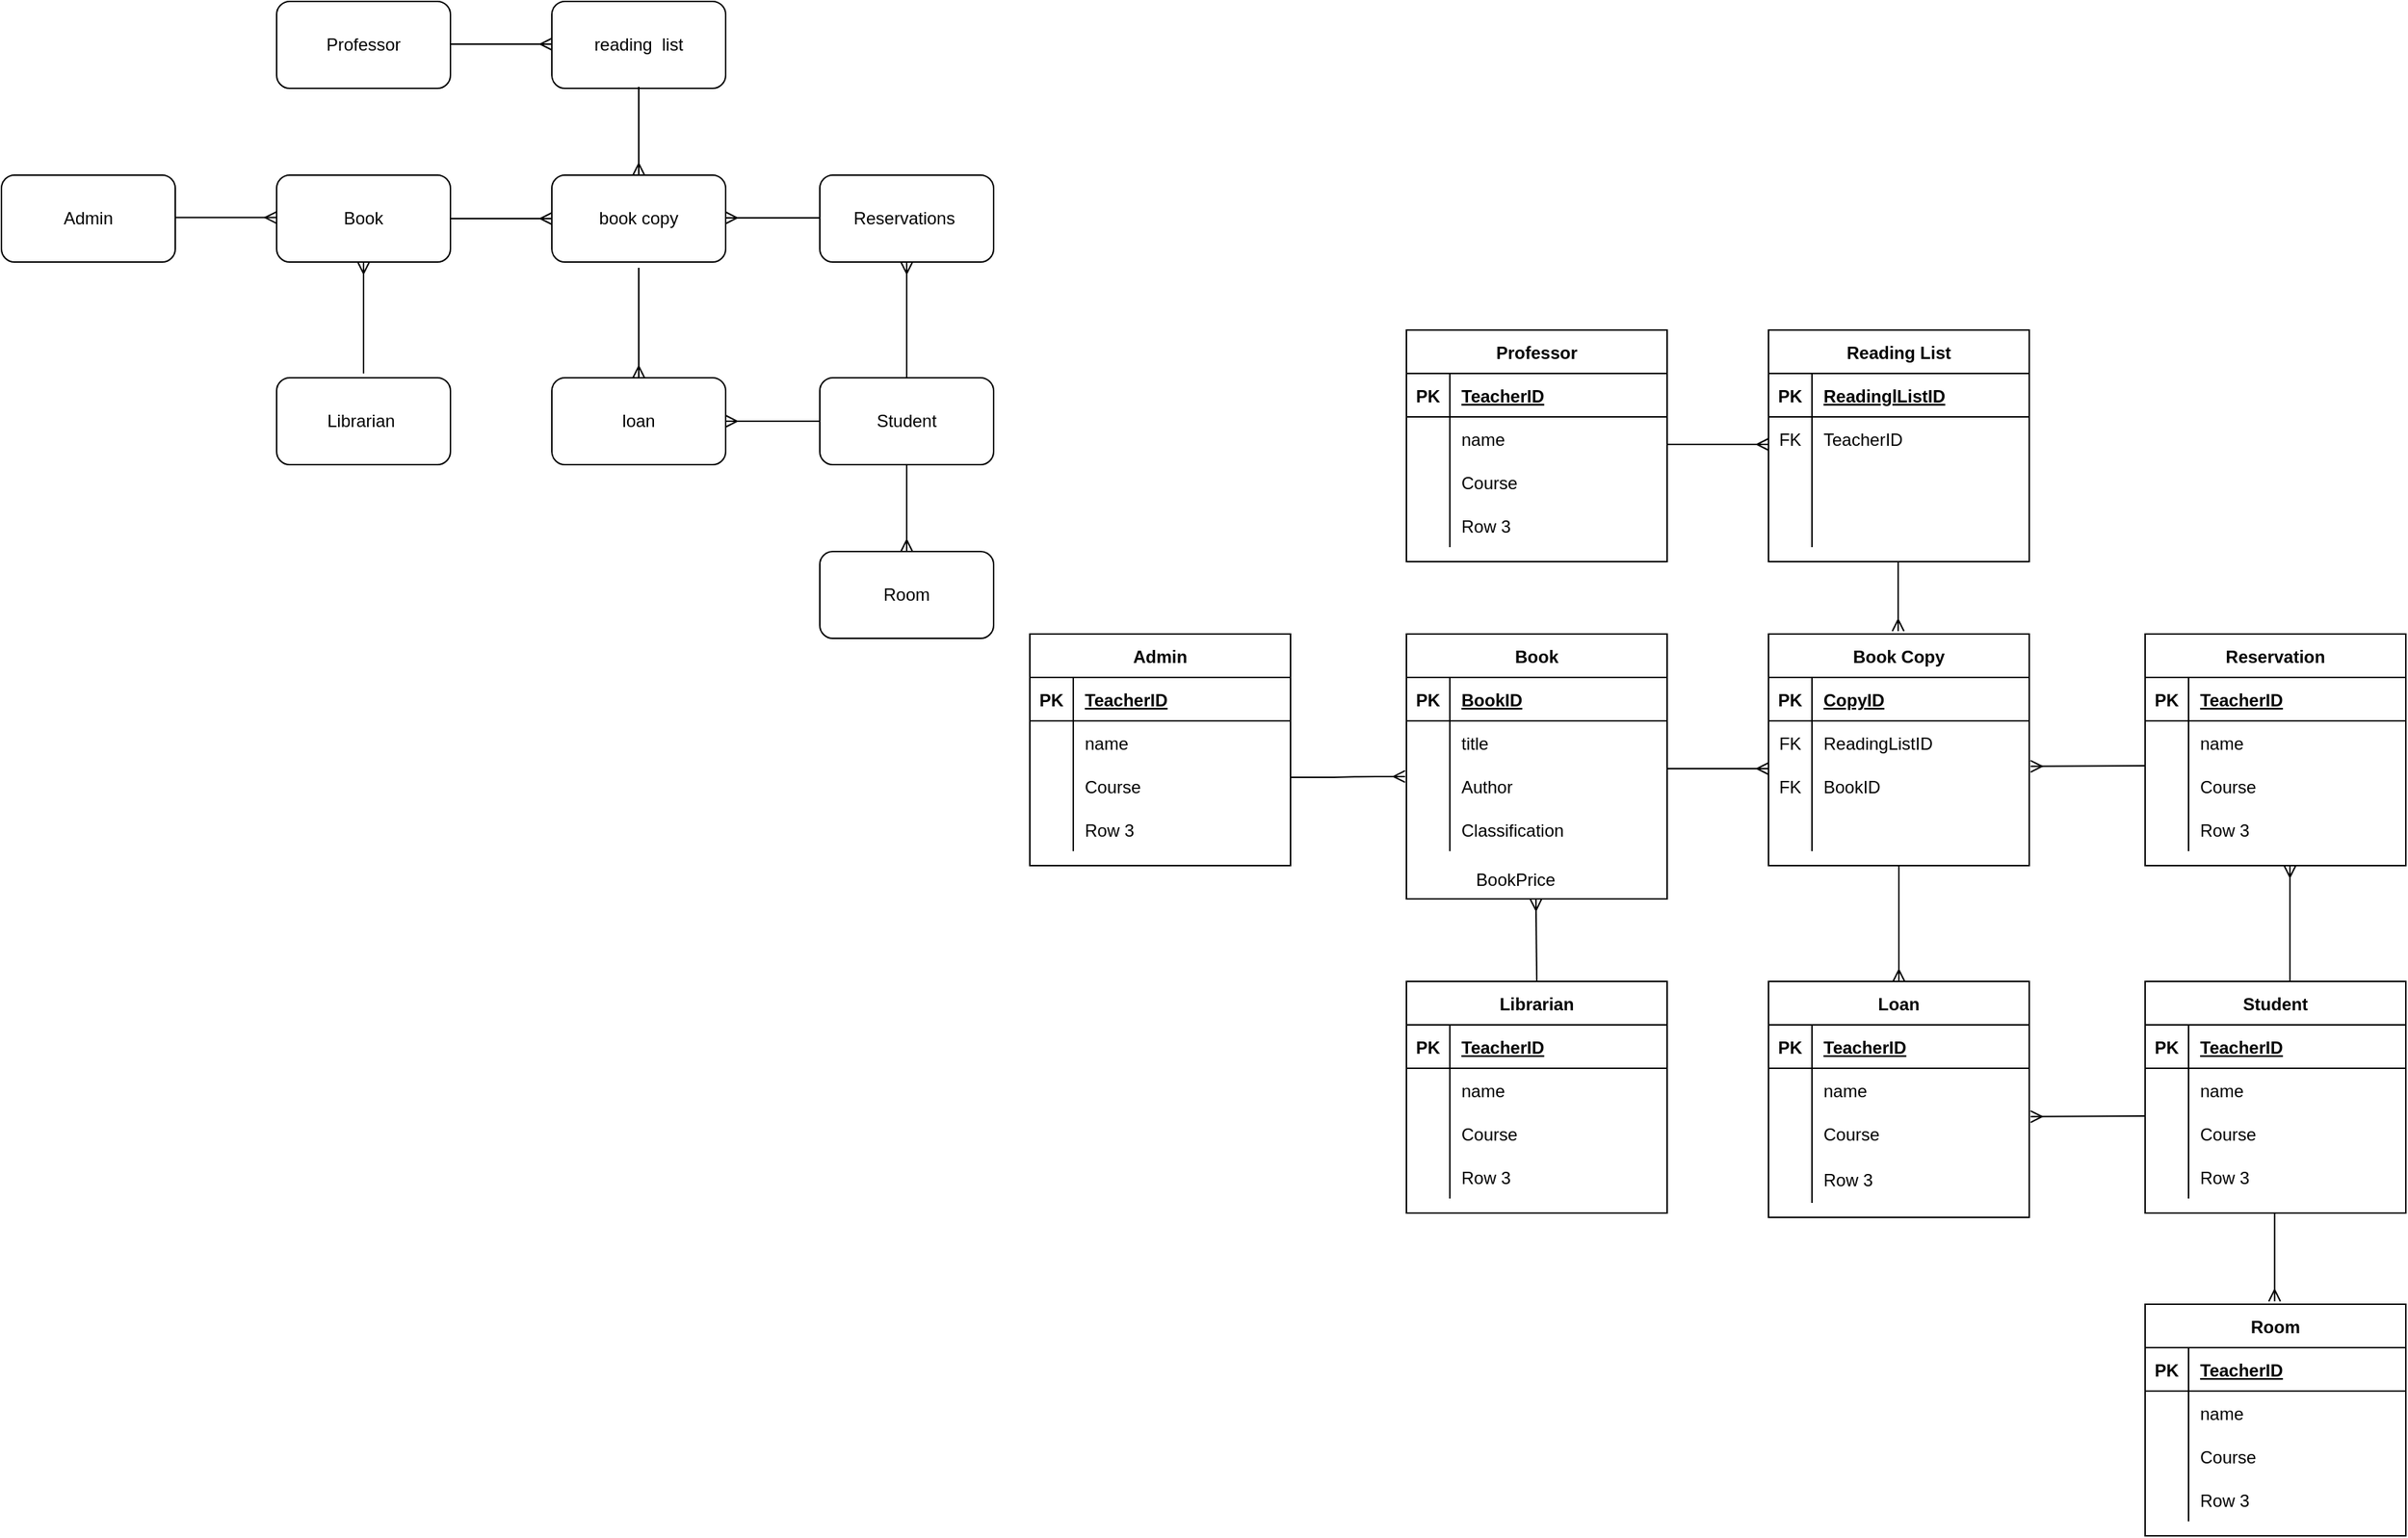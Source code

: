 <mxfile version="14.4.9" type="github">
  <diagram id="R2lEEEUBdFMjLlhIrx00" name="Page-1">
    <mxGraphModel dx="2878" dy="1051" grid="1" gridSize="10" guides="1" tooltips="1" connect="1" arrows="1" fold="1" page="1" pageScale="1" pageWidth="850" pageHeight="1100" math="0" shadow="0" extFonts="Permanent Marker^https://fonts.googleapis.com/css?family=Permanent+Marker">
      <root>
        <mxCell id="0" />
        <mxCell id="1" parent="0" />
        <mxCell id="xFcL8hNEeigxIOY4OhWo-2" value="Book" style="rounded=1;whiteSpace=wrap;html=1;" parent="1" vertex="1">
          <mxGeometry x="-930" y="210" width="120" height="60" as="geometry" />
        </mxCell>
        <mxCell id="xFcL8hNEeigxIOY4OhWo-3" value="book copy" style="rounded=1;whiteSpace=wrap;html=1;" parent="1" vertex="1">
          <mxGeometry x="-740" y="210" width="120" height="60" as="geometry" />
        </mxCell>
        <mxCell id="xFcL8hNEeigxIOY4OhWo-4" value="loan" style="rounded=1;whiteSpace=wrap;html=1;" parent="1" vertex="1">
          <mxGeometry x="-740" y="350" width="120" height="60" as="geometry" />
        </mxCell>
        <mxCell id="xFcL8hNEeigxIOY4OhWo-5" value="" style="edgeStyle=entityRelationEdgeStyle;fontSize=12;html=1;endArrow=ERmany;exitX=1;exitY=0.5;exitDx=0;exitDy=0;" parent="1" source="xFcL8hNEeigxIOY4OhWo-2" edge="1">
          <mxGeometry width="100" height="100" relative="1" as="geometry">
            <mxPoint x="-840" y="340" as="sourcePoint" />
            <mxPoint x="-740" y="240" as="targetPoint" />
          </mxGeometry>
        </mxCell>
        <mxCell id="xFcL8hNEeigxIOY4OhWo-7" value="" style="fontSize=12;html=1;endArrow=ERmany;" parent="1" edge="1">
          <mxGeometry width="100" height="100" relative="1" as="geometry">
            <mxPoint x="-680" y="274" as="sourcePoint" />
            <mxPoint x="-680" y="350" as="targetPoint" />
          </mxGeometry>
        </mxCell>
        <mxCell id="xFcL8hNEeigxIOY4OhWo-9" value="Student" style="rounded=1;whiteSpace=wrap;html=1;" parent="1" vertex="1">
          <mxGeometry x="-555" y="350" width="120" height="60" as="geometry" />
        </mxCell>
        <mxCell id="xFcL8hNEeigxIOY4OhWo-10" value="" style="fontSize=12;html=1;endArrow=ERmany;entryX=1;entryY=0.5;entryDx=0;entryDy=0;exitX=0;exitY=0.5;exitDx=0;exitDy=0;" parent="1" source="xFcL8hNEeigxIOY4OhWo-9" target="xFcL8hNEeigxIOY4OhWo-4" edge="1">
          <mxGeometry width="100" height="100" relative="1" as="geometry">
            <mxPoint x="-560" y="480" as="sourcePoint" />
            <mxPoint x="-560" y="380" as="targetPoint" />
            <Array as="points" />
          </mxGeometry>
        </mxCell>
        <mxCell id="xFcL8hNEeigxIOY4OhWo-12" value="Reservations&amp;nbsp;" style="rounded=1;whiteSpace=wrap;html=1;" parent="1" vertex="1">
          <mxGeometry x="-555" y="210" width="120" height="60" as="geometry" />
        </mxCell>
        <mxCell id="xFcL8hNEeigxIOY4OhWo-13" value="" style="fontSize=12;html=1;endArrow=ERmany;entryX=0.5;entryY=1;entryDx=0;entryDy=0;exitX=0.5;exitY=0;exitDx=0;exitDy=0;" parent="1" source="xFcL8hNEeigxIOY4OhWo-9" target="xFcL8hNEeigxIOY4OhWo-12" edge="1">
          <mxGeometry width="100" height="100" relative="1" as="geometry">
            <mxPoint x="-490" y="345" as="sourcePoint" />
            <mxPoint x="-520" y="300" as="targetPoint" />
            <Array as="points" />
          </mxGeometry>
        </mxCell>
        <mxCell id="xFcL8hNEeigxIOY4OhWo-14" value="" style="fontSize=12;html=1;endArrow=ERmany;entryX=1;entryY=0.5;entryDx=0;entryDy=0;exitX=0;exitY=0.5;exitDx=0;exitDy=0;" parent="1" edge="1">
          <mxGeometry width="100" height="100" relative="1" as="geometry">
            <mxPoint x="-555" y="239.5" as="sourcePoint" />
            <mxPoint x="-620" y="239.5" as="targetPoint" />
            <Array as="points" />
          </mxGeometry>
        </mxCell>
        <mxCell id="xFcL8hNEeigxIOY4OhWo-15" value="Professor" style="rounded=1;whiteSpace=wrap;html=1;" parent="1" vertex="1">
          <mxGeometry x="-930" y="90" width="120" height="60" as="geometry" />
        </mxCell>
        <mxCell id="xFcL8hNEeigxIOY4OhWo-16" value="reading &amp;nbsp;list" style="rounded=1;whiteSpace=wrap;html=1;" parent="1" vertex="1">
          <mxGeometry x="-740" y="90" width="120" height="60" as="geometry" />
        </mxCell>
        <mxCell id="xFcL8hNEeigxIOY4OhWo-17" value="" style="edgeStyle=entityRelationEdgeStyle;fontSize=12;html=1;endArrow=ERmany;exitX=1;exitY=0.5;exitDx=0;exitDy=0;" parent="1" edge="1">
          <mxGeometry width="100" height="100" relative="1" as="geometry">
            <mxPoint x="-810" y="119.5" as="sourcePoint" />
            <mxPoint x="-740" y="119.5" as="targetPoint" />
          </mxGeometry>
        </mxCell>
        <mxCell id="xFcL8hNEeigxIOY4OhWo-18" value="" style="fontSize=12;html=1;endArrow=ERmany;exitX=1;exitY=0.5;exitDx=0;exitDy=0;entryX=0.5;entryY=0;entryDx=0;entryDy=0;" parent="1" target="xFcL8hNEeigxIOY4OhWo-3" edge="1">
          <mxGeometry width="100" height="100" relative="1" as="geometry">
            <mxPoint x="-680" y="149" as="sourcePoint" />
            <mxPoint x="-610" y="149" as="targetPoint" />
          </mxGeometry>
        </mxCell>
        <mxCell id="xFcL8hNEeigxIOY4OhWo-19" value="Room" style="rounded=1;whiteSpace=wrap;html=1;" parent="1" vertex="1">
          <mxGeometry x="-555" y="470" width="120" height="60" as="geometry" />
        </mxCell>
        <mxCell id="xFcL8hNEeigxIOY4OhWo-20" value="" style="fontSize=12;html=1;endArrow=ERmany;exitX=0.5;exitY=1;exitDx=0;exitDy=0;entryX=0.5;entryY=0;entryDx=0;entryDy=0;" parent="1" source="xFcL8hNEeigxIOY4OhWo-9" target="xFcL8hNEeigxIOY4OhWo-19" edge="1">
          <mxGeometry width="100" height="100" relative="1" as="geometry">
            <mxPoint x="-485" y="410" as="sourcePoint" />
            <mxPoint x="-485" y="460" as="targetPoint" />
            <Array as="points" />
          </mxGeometry>
        </mxCell>
        <mxCell id="AtB5Vvl12ewjgAIRtyd5-1" value="Professor" style="shape=table;startSize=30;container=1;collapsible=1;childLayout=tableLayout;fixedRows=1;rowLines=0;fontStyle=1;align=center;resizeLast=1;" vertex="1" parent="1">
          <mxGeometry x="-150" y="317" width="180" height="160" as="geometry" />
        </mxCell>
        <mxCell id="AtB5Vvl12ewjgAIRtyd5-2" value="" style="shape=partialRectangle;collapsible=0;dropTarget=0;pointerEvents=0;fillColor=none;top=0;left=0;bottom=1;right=0;points=[[0,0.5],[1,0.5]];portConstraint=eastwest;" vertex="1" parent="AtB5Vvl12ewjgAIRtyd5-1">
          <mxGeometry y="30" width="180" height="30" as="geometry" />
        </mxCell>
        <mxCell id="AtB5Vvl12ewjgAIRtyd5-3" value="PK" style="shape=partialRectangle;connectable=0;fillColor=none;top=0;left=0;bottom=0;right=0;fontStyle=1;overflow=hidden;" vertex="1" parent="AtB5Vvl12ewjgAIRtyd5-2">
          <mxGeometry width="30" height="30" as="geometry" />
        </mxCell>
        <mxCell id="AtB5Vvl12ewjgAIRtyd5-4" value="TeacherID" style="shape=partialRectangle;connectable=0;fillColor=none;top=0;left=0;bottom=0;right=0;align=left;spacingLeft=6;fontStyle=5;overflow=hidden;" vertex="1" parent="AtB5Vvl12ewjgAIRtyd5-2">
          <mxGeometry x="30" width="150" height="30" as="geometry" />
        </mxCell>
        <mxCell id="AtB5Vvl12ewjgAIRtyd5-5" value="" style="shape=partialRectangle;collapsible=0;dropTarget=0;pointerEvents=0;fillColor=none;top=0;left=0;bottom=0;right=0;points=[[0,0.5],[1,0.5]];portConstraint=eastwest;" vertex="1" parent="AtB5Vvl12ewjgAIRtyd5-1">
          <mxGeometry y="60" width="180" height="30" as="geometry" />
        </mxCell>
        <mxCell id="AtB5Vvl12ewjgAIRtyd5-6" value="" style="shape=partialRectangle;connectable=0;fillColor=none;top=0;left=0;bottom=0;right=0;editable=1;overflow=hidden;" vertex="1" parent="AtB5Vvl12ewjgAIRtyd5-5">
          <mxGeometry width="30" height="30" as="geometry" />
        </mxCell>
        <mxCell id="AtB5Vvl12ewjgAIRtyd5-7" value="name" style="shape=partialRectangle;connectable=0;fillColor=none;top=0;left=0;bottom=0;right=0;align=left;spacingLeft=6;overflow=hidden;" vertex="1" parent="AtB5Vvl12ewjgAIRtyd5-5">
          <mxGeometry x="30" width="150" height="30" as="geometry" />
        </mxCell>
        <mxCell id="AtB5Vvl12ewjgAIRtyd5-8" value="" style="shape=partialRectangle;collapsible=0;dropTarget=0;pointerEvents=0;fillColor=none;top=0;left=0;bottom=0;right=0;points=[[0,0.5],[1,0.5]];portConstraint=eastwest;" vertex="1" parent="AtB5Vvl12ewjgAIRtyd5-1">
          <mxGeometry y="90" width="180" height="30" as="geometry" />
        </mxCell>
        <mxCell id="AtB5Vvl12ewjgAIRtyd5-9" value="" style="shape=partialRectangle;connectable=0;fillColor=none;top=0;left=0;bottom=0;right=0;editable=1;overflow=hidden;" vertex="1" parent="AtB5Vvl12ewjgAIRtyd5-8">
          <mxGeometry width="30" height="30" as="geometry" />
        </mxCell>
        <mxCell id="AtB5Vvl12ewjgAIRtyd5-10" value="Course" style="shape=partialRectangle;connectable=0;fillColor=none;top=0;left=0;bottom=0;right=0;align=left;spacingLeft=6;overflow=hidden;" vertex="1" parent="AtB5Vvl12ewjgAIRtyd5-8">
          <mxGeometry x="30" width="150" height="30" as="geometry" />
        </mxCell>
        <mxCell id="AtB5Vvl12ewjgAIRtyd5-11" value="" style="shape=partialRectangle;collapsible=0;dropTarget=0;pointerEvents=0;fillColor=none;top=0;left=0;bottom=0;right=0;points=[[0,0.5],[1,0.5]];portConstraint=eastwest;" vertex="1" parent="AtB5Vvl12ewjgAIRtyd5-1">
          <mxGeometry y="120" width="180" height="30" as="geometry" />
        </mxCell>
        <mxCell id="AtB5Vvl12ewjgAIRtyd5-12" value="" style="shape=partialRectangle;connectable=0;fillColor=none;top=0;left=0;bottom=0;right=0;editable=1;overflow=hidden;" vertex="1" parent="AtB5Vvl12ewjgAIRtyd5-11">
          <mxGeometry width="30" height="30" as="geometry" />
        </mxCell>
        <mxCell id="AtB5Vvl12ewjgAIRtyd5-13" value="Row 3" style="shape=partialRectangle;connectable=0;fillColor=none;top=0;left=0;bottom=0;right=0;align=left;spacingLeft=6;overflow=hidden;" vertex="1" parent="AtB5Vvl12ewjgAIRtyd5-11">
          <mxGeometry x="30" width="150" height="30" as="geometry" />
        </mxCell>
        <mxCell id="AtB5Vvl12ewjgAIRtyd5-14" value="Librarian&amp;nbsp;" style="rounded=1;whiteSpace=wrap;html=1;" vertex="1" parent="1">
          <mxGeometry x="-930" y="350" width="120" height="60" as="geometry" />
        </mxCell>
        <mxCell id="AtB5Vvl12ewjgAIRtyd5-15" value="" style="fontSize=12;html=1;endArrow=ERmany;" edge="1" parent="1">
          <mxGeometry width="100" height="100" relative="1" as="geometry">
            <mxPoint x="-870" y="347" as="sourcePoint" />
            <mxPoint x="-870" y="270" as="targetPoint" />
          </mxGeometry>
        </mxCell>
        <mxCell id="AtB5Vvl12ewjgAIRtyd5-16" value="Reading List" style="shape=table;startSize=30;container=1;collapsible=1;childLayout=tableLayout;fixedRows=1;rowLines=0;fontStyle=1;align=center;resizeLast=1;" vertex="1" parent="1">
          <mxGeometry x="100" y="317" width="180" height="160" as="geometry" />
        </mxCell>
        <mxCell id="AtB5Vvl12ewjgAIRtyd5-17" value="" style="shape=partialRectangle;collapsible=0;dropTarget=0;pointerEvents=0;fillColor=none;top=0;left=0;bottom=1;right=0;points=[[0,0.5],[1,0.5]];portConstraint=eastwest;" vertex="1" parent="AtB5Vvl12ewjgAIRtyd5-16">
          <mxGeometry y="30" width="180" height="30" as="geometry" />
        </mxCell>
        <mxCell id="AtB5Vvl12ewjgAIRtyd5-18" value="PK" style="shape=partialRectangle;connectable=0;fillColor=none;top=0;left=0;bottom=0;right=0;fontStyle=1;overflow=hidden;" vertex="1" parent="AtB5Vvl12ewjgAIRtyd5-17">
          <mxGeometry width="30" height="30" as="geometry" />
        </mxCell>
        <mxCell id="AtB5Vvl12ewjgAIRtyd5-19" value="ReadinglListID" style="shape=partialRectangle;connectable=0;fillColor=none;top=0;left=0;bottom=0;right=0;align=left;spacingLeft=6;fontStyle=5;overflow=hidden;" vertex="1" parent="AtB5Vvl12ewjgAIRtyd5-17">
          <mxGeometry x="30" width="150" height="30" as="geometry" />
        </mxCell>
        <mxCell id="AtB5Vvl12ewjgAIRtyd5-20" value="" style="shape=partialRectangle;collapsible=0;dropTarget=0;pointerEvents=0;fillColor=none;top=0;left=0;bottom=0;right=0;points=[[0,0.5],[1,0.5]];portConstraint=eastwest;" vertex="1" parent="AtB5Vvl12ewjgAIRtyd5-16">
          <mxGeometry y="60" width="180" height="30" as="geometry" />
        </mxCell>
        <mxCell id="AtB5Vvl12ewjgAIRtyd5-21" value="FK" style="shape=partialRectangle;connectable=0;fillColor=none;top=0;left=0;bottom=0;right=0;editable=1;overflow=hidden;" vertex="1" parent="AtB5Vvl12ewjgAIRtyd5-20">
          <mxGeometry width="30" height="30" as="geometry" />
        </mxCell>
        <mxCell id="AtB5Vvl12ewjgAIRtyd5-22" value="TeacherID" style="shape=partialRectangle;connectable=0;fillColor=none;top=0;left=0;bottom=0;right=0;align=left;spacingLeft=6;overflow=hidden;" vertex="1" parent="AtB5Vvl12ewjgAIRtyd5-20">
          <mxGeometry x="30" width="150" height="30" as="geometry" />
        </mxCell>
        <mxCell id="AtB5Vvl12ewjgAIRtyd5-23" value="" style="shape=partialRectangle;collapsible=0;dropTarget=0;pointerEvents=0;fillColor=none;top=0;left=0;bottom=0;right=0;points=[[0,0.5],[1,0.5]];portConstraint=eastwest;" vertex="1" parent="AtB5Vvl12ewjgAIRtyd5-16">
          <mxGeometry y="90" width="180" height="30" as="geometry" />
        </mxCell>
        <mxCell id="AtB5Vvl12ewjgAIRtyd5-24" value="" style="shape=partialRectangle;connectable=0;fillColor=none;top=0;left=0;bottom=0;right=0;editable=1;overflow=hidden;" vertex="1" parent="AtB5Vvl12ewjgAIRtyd5-23">
          <mxGeometry width="30" height="30" as="geometry" />
        </mxCell>
        <mxCell id="AtB5Vvl12ewjgAIRtyd5-25" value="" style="shape=partialRectangle;connectable=0;fillColor=none;top=0;left=0;bottom=0;right=0;align=left;spacingLeft=6;overflow=hidden;" vertex="1" parent="AtB5Vvl12ewjgAIRtyd5-23">
          <mxGeometry x="30" width="150" height="30" as="geometry" />
        </mxCell>
        <mxCell id="AtB5Vvl12ewjgAIRtyd5-26" value="" style="shape=partialRectangle;collapsible=0;dropTarget=0;pointerEvents=0;fillColor=none;top=0;left=0;bottom=0;right=0;points=[[0,0.5],[1,0.5]];portConstraint=eastwest;" vertex="1" parent="AtB5Vvl12ewjgAIRtyd5-16">
          <mxGeometry y="120" width="180" height="30" as="geometry" />
        </mxCell>
        <mxCell id="AtB5Vvl12ewjgAIRtyd5-27" value="" style="shape=partialRectangle;connectable=0;fillColor=none;top=0;left=0;bottom=0;right=0;editable=1;overflow=hidden;" vertex="1" parent="AtB5Vvl12ewjgAIRtyd5-26">
          <mxGeometry width="30" height="30" as="geometry" />
        </mxCell>
        <mxCell id="AtB5Vvl12ewjgAIRtyd5-28" value="" style="shape=partialRectangle;connectable=0;fillColor=none;top=0;left=0;bottom=0;right=0;align=left;spacingLeft=6;overflow=hidden;" vertex="1" parent="AtB5Vvl12ewjgAIRtyd5-26">
          <mxGeometry x="30" width="150" height="30" as="geometry" />
        </mxCell>
        <mxCell id="AtB5Vvl12ewjgAIRtyd5-29" value="Book" style="shape=table;startSize=30;container=1;collapsible=1;childLayout=tableLayout;fixedRows=1;rowLines=0;fontStyle=1;align=center;resizeLast=1;" vertex="1" parent="1">
          <mxGeometry x="-150" y="527" width="180" height="183" as="geometry" />
        </mxCell>
        <mxCell id="AtB5Vvl12ewjgAIRtyd5-30" value="" style="shape=partialRectangle;collapsible=0;dropTarget=0;pointerEvents=0;fillColor=none;top=0;left=0;bottom=1;right=0;points=[[0,0.5],[1,0.5]];portConstraint=eastwest;" vertex="1" parent="AtB5Vvl12ewjgAIRtyd5-29">
          <mxGeometry y="30" width="180" height="30" as="geometry" />
        </mxCell>
        <mxCell id="AtB5Vvl12ewjgAIRtyd5-31" value="PK" style="shape=partialRectangle;connectable=0;fillColor=none;top=0;left=0;bottom=0;right=0;fontStyle=1;overflow=hidden;" vertex="1" parent="AtB5Vvl12ewjgAIRtyd5-30">
          <mxGeometry width="30" height="30" as="geometry" />
        </mxCell>
        <mxCell id="AtB5Vvl12ewjgAIRtyd5-32" value="BookID" style="shape=partialRectangle;connectable=0;fillColor=none;top=0;left=0;bottom=0;right=0;align=left;spacingLeft=6;fontStyle=5;overflow=hidden;" vertex="1" parent="AtB5Vvl12ewjgAIRtyd5-30">
          <mxGeometry x="30" width="150" height="30" as="geometry" />
        </mxCell>
        <mxCell id="AtB5Vvl12ewjgAIRtyd5-33" value="" style="shape=partialRectangle;collapsible=0;dropTarget=0;pointerEvents=0;fillColor=none;top=0;left=0;bottom=0;right=0;points=[[0,0.5],[1,0.5]];portConstraint=eastwest;" vertex="1" parent="AtB5Vvl12ewjgAIRtyd5-29">
          <mxGeometry y="60" width="180" height="30" as="geometry" />
        </mxCell>
        <mxCell id="AtB5Vvl12ewjgAIRtyd5-34" value="" style="shape=partialRectangle;connectable=0;fillColor=none;top=0;left=0;bottom=0;right=0;editable=1;overflow=hidden;" vertex="1" parent="AtB5Vvl12ewjgAIRtyd5-33">
          <mxGeometry width="30" height="30" as="geometry" />
        </mxCell>
        <mxCell id="AtB5Vvl12ewjgAIRtyd5-35" value="title" style="shape=partialRectangle;connectable=0;fillColor=none;top=0;left=0;bottom=0;right=0;align=left;spacingLeft=6;overflow=hidden;" vertex="1" parent="AtB5Vvl12ewjgAIRtyd5-33">
          <mxGeometry x="30" width="150" height="30" as="geometry" />
        </mxCell>
        <mxCell id="AtB5Vvl12ewjgAIRtyd5-36" value="" style="shape=partialRectangle;collapsible=0;dropTarget=0;pointerEvents=0;fillColor=none;top=0;left=0;bottom=0;right=0;points=[[0,0.5],[1,0.5]];portConstraint=eastwest;" vertex="1" parent="AtB5Vvl12ewjgAIRtyd5-29">
          <mxGeometry y="90" width="180" height="30" as="geometry" />
        </mxCell>
        <mxCell id="AtB5Vvl12ewjgAIRtyd5-37" value="" style="shape=partialRectangle;connectable=0;fillColor=none;top=0;left=0;bottom=0;right=0;editable=1;overflow=hidden;" vertex="1" parent="AtB5Vvl12ewjgAIRtyd5-36">
          <mxGeometry width="30" height="30" as="geometry" />
        </mxCell>
        <mxCell id="AtB5Vvl12ewjgAIRtyd5-38" value="Author" style="shape=partialRectangle;connectable=0;fillColor=none;top=0;left=0;bottom=0;right=0;align=left;spacingLeft=6;overflow=hidden;" vertex="1" parent="AtB5Vvl12ewjgAIRtyd5-36">
          <mxGeometry x="30" width="150" height="30" as="geometry" />
        </mxCell>
        <mxCell id="AtB5Vvl12ewjgAIRtyd5-39" value="" style="shape=partialRectangle;collapsible=0;dropTarget=0;pointerEvents=0;fillColor=none;top=0;left=0;bottom=0;right=0;points=[[0,0.5],[1,0.5]];portConstraint=eastwest;" vertex="1" parent="AtB5Vvl12ewjgAIRtyd5-29">
          <mxGeometry y="120" width="180" height="30" as="geometry" />
        </mxCell>
        <mxCell id="AtB5Vvl12ewjgAIRtyd5-40" value="" style="shape=partialRectangle;connectable=0;fillColor=none;top=0;left=0;bottom=0;right=0;editable=1;overflow=hidden;" vertex="1" parent="AtB5Vvl12ewjgAIRtyd5-39">
          <mxGeometry width="30" height="30" as="geometry" />
        </mxCell>
        <mxCell id="AtB5Vvl12ewjgAIRtyd5-41" value="Classification " style="shape=partialRectangle;connectable=0;fillColor=none;top=0;left=0;bottom=0;right=0;align=left;spacingLeft=6;overflow=hidden;" vertex="1" parent="AtB5Vvl12ewjgAIRtyd5-39">
          <mxGeometry x="30" width="150" height="30" as="geometry" />
        </mxCell>
        <mxCell id="AtB5Vvl12ewjgAIRtyd5-42" value="Book Copy" style="shape=table;startSize=30;container=1;collapsible=1;childLayout=tableLayout;fixedRows=1;rowLines=0;fontStyle=1;align=center;resizeLast=1;" vertex="1" parent="1">
          <mxGeometry x="100" y="527" width="180" height="160" as="geometry" />
        </mxCell>
        <mxCell id="AtB5Vvl12ewjgAIRtyd5-43" value="" style="shape=partialRectangle;collapsible=0;dropTarget=0;pointerEvents=0;fillColor=none;top=0;left=0;bottom=1;right=0;points=[[0,0.5],[1,0.5]];portConstraint=eastwest;" vertex="1" parent="AtB5Vvl12ewjgAIRtyd5-42">
          <mxGeometry y="30" width="180" height="30" as="geometry" />
        </mxCell>
        <mxCell id="AtB5Vvl12ewjgAIRtyd5-44" value="PK" style="shape=partialRectangle;connectable=0;fillColor=none;top=0;left=0;bottom=0;right=0;fontStyle=1;overflow=hidden;" vertex="1" parent="AtB5Vvl12ewjgAIRtyd5-43">
          <mxGeometry width="30" height="30" as="geometry" />
        </mxCell>
        <mxCell id="AtB5Vvl12ewjgAIRtyd5-45" value="CopyID" style="shape=partialRectangle;connectable=0;fillColor=none;top=0;left=0;bottom=0;right=0;align=left;spacingLeft=6;fontStyle=5;overflow=hidden;" vertex="1" parent="AtB5Vvl12ewjgAIRtyd5-43">
          <mxGeometry x="30" width="150" height="30" as="geometry" />
        </mxCell>
        <mxCell id="AtB5Vvl12ewjgAIRtyd5-46" value="" style="shape=partialRectangle;collapsible=0;dropTarget=0;pointerEvents=0;fillColor=none;top=0;left=0;bottom=0;right=0;points=[[0,0.5],[1,0.5]];portConstraint=eastwest;" vertex="1" parent="AtB5Vvl12ewjgAIRtyd5-42">
          <mxGeometry y="60" width="180" height="30" as="geometry" />
        </mxCell>
        <mxCell id="AtB5Vvl12ewjgAIRtyd5-47" value="FK" style="shape=partialRectangle;connectable=0;fillColor=none;top=0;left=0;bottom=0;right=0;editable=1;overflow=hidden;" vertex="1" parent="AtB5Vvl12ewjgAIRtyd5-46">
          <mxGeometry width="30" height="30" as="geometry" />
        </mxCell>
        <mxCell id="AtB5Vvl12ewjgAIRtyd5-48" value="ReadingListID" style="shape=partialRectangle;connectable=0;fillColor=none;top=0;left=0;bottom=0;right=0;align=left;spacingLeft=6;overflow=hidden;" vertex="1" parent="AtB5Vvl12ewjgAIRtyd5-46">
          <mxGeometry x="30" width="150" height="30" as="geometry" />
        </mxCell>
        <mxCell id="AtB5Vvl12ewjgAIRtyd5-49" value="" style="shape=partialRectangle;collapsible=0;dropTarget=0;pointerEvents=0;fillColor=none;top=0;left=0;bottom=0;right=0;points=[[0,0.5],[1,0.5]];portConstraint=eastwest;" vertex="1" parent="AtB5Vvl12ewjgAIRtyd5-42">
          <mxGeometry y="90" width="180" height="30" as="geometry" />
        </mxCell>
        <mxCell id="AtB5Vvl12ewjgAIRtyd5-50" value="FK" style="shape=partialRectangle;connectable=0;fillColor=none;top=0;left=0;bottom=0;right=0;editable=1;overflow=hidden;" vertex="1" parent="AtB5Vvl12ewjgAIRtyd5-49">
          <mxGeometry width="30" height="30" as="geometry" />
        </mxCell>
        <mxCell id="AtB5Vvl12ewjgAIRtyd5-51" value="BookID" style="shape=partialRectangle;connectable=0;fillColor=none;top=0;left=0;bottom=0;right=0;align=left;spacingLeft=6;overflow=hidden;" vertex="1" parent="AtB5Vvl12ewjgAIRtyd5-49">
          <mxGeometry x="30" width="150" height="30" as="geometry" />
        </mxCell>
        <mxCell id="AtB5Vvl12ewjgAIRtyd5-52" value="" style="shape=partialRectangle;collapsible=0;dropTarget=0;pointerEvents=0;fillColor=none;top=0;left=0;bottom=0;right=0;points=[[0,0.5],[1,0.5]];portConstraint=eastwest;" vertex="1" parent="AtB5Vvl12ewjgAIRtyd5-42">
          <mxGeometry y="120" width="180" height="30" as="geometry" />
        </mxCell>
        <mxCell id="AtB5Vvl12ewjgAIRtyd5-53" value="" style="shape=partialRectangle;connectable=0;fillColor=none;top=0;left=0;bottom=0;right=0;editable=1;overflow=hidden;" vertex="1" parent="AtB5Vvl12ewjgAIRtyd5-52">
          <mxGeometry width="30" height="30" as="geometry" />
        </mxCell>
        <mxCell id="AtB5Vvl12ewjgAIRtyd5-54" value="" style="shape=partialRectangle;connectable=0;fillColor=none;top=0;left=0;bottom=0;right=0;align=left;spacingLeft=6;overflow=hidden;" vertex="1" parent="AtB5Vvl12ewjgAIRtyd5-52">
          <mxGeometry x="30" width="150" height="30" as="geometry" />
        </mxCell>
        <mxCell id="AtB5Vvl12ewjgAIRtyd5-55" value="BookPrice" style="text;html=1;align=center;verticalAlign=middle;resizable=0;points=[];autosize=1;" vertex="1" parent="1">
          <mxGeometry x="-110" y="687" width="70" height="20" as="geometry" />
        </mxCell>
        <mxCell id="AtB5Vvl12ewjgAIRtyd5-57" value="Librarian" style="shape=table;startSize=30;container=1;collapsible=1;childLayout=tableLayout;fixedRows=1;rowLines=0;fontStyle=1;align=center;resizeLast=1;" vertex="1" parent="1">
          <mxGeometry x="-150" y="767" width="180" height="160" as="geometry" />
        </mxCell>
        <mxCell id="AtB5Vvl12ewjgAIRtyd5-58" value="" style="shape=partialRectangle;collapsible=0;dropTarget=0;pointerEvents=0;fillColor=none;top=0;left=0;bottom=1;right=0;points=[[0,0.5],[1,0.5]];portConstraint=eastwest;" vertex="1" parent="AtB5Vvl12ewjgAIRtyd5-57">
          <mxGeometry y="30" width="180" height="30" as="geometry" />
        </mxCell>
        <mxCell id="AtB5Vvl12ewjgAIRtyd5-59" value="PK" style="shape=partialRectangle;connectable=0;fillColor=none;top=0;left=0;bottom=0;right=0;fontStyle=1;overflow=hidden;" vertex="1" parent="AtB5Vvl12ewjgAIRtyd5-58">
          <mxGeometry width="30" height="30" as="geometry" />
        </mxCell>
        <mxCell id="AtB5Vvl12ewjgAIRtyd5-60" value="TeacherID" style="shape=partialRectangle;connectable=0;fillColor=none;top=0;left=0;bottom=0;right=0;align=left;spacingLeft=6;fontStyle=5;overflow=hidden;" vertex="1" parent="AtB5Vvl12ewjgAIRtyd5-58">
          <mxGeometry x="30" width="150" height="30" as="geometry" />
        </mxCell>
        <mxCell id="AtB5Vvl12ewjgAIRtyd5-61" value="" style="shape=partialRectangle;collapsible=0;dropTarget=0;pointerEvents=0;fillColor=none;top=0;left=0;bottom=0;right=0;points=[[0,0.5],[1,0.5]];portConstraint=eastwest;" vertex="1" parent="AtB5Vvl12ewjgAIRtyd5-57">
          <mxGeometry y="60" width="180" height="30" as="geometry" />
        </mxCell>
        <mxCell id="AtB5Vvl12ewjgAIRtyd5-62" value="" style="shape=partialRectangle;connectable=0;fillColor=none;top=0;left=0;bottom=0;right=0;editable=1;overflow=hidden;" vertex="1" parent="AtB5Vvl12ewjgAIRtyd5-61">
          <mxGeometry width="30" height="30" as="geometry" />
        </mxCell>
        <mxCell id="AtB5Vvl12ewjgAIRtyd5-63" value="name" style="shape=partialRectangle;connectable=0;fillColor=none;top=0;left=0;bottom=0;right=0;align=left;spacingLeft=6;overflow=hidden;" vertex="1" parent="AtB5Vvl12ewjgAIRtyd5-61">
          <mxGeometry x="30" width="150" height="30" as="geometry" />
        </mxCell>
        <mxCell id="AtB5Vvl12ewjgAIRtyd5-64" value="" style="shape=partialRectangle;collapsible=0;dropTarget=0;pointerEvents=0;fillColor=none;top=0;left=0;bottom=0;right=0;points=[[0,0.5],[1,0.5]];portConstraint=eastwest;" vertex="1" parent="AtB5Vvl12ewjgAIRtyd5-57">
          <mxGeometry y="90" width="180" height="30" as="geometry" />
        </mxCell>
        <mxCell id="AtB5Vvl12ewjgAIRtyd5-65" value="" style="shape=partialRectangle;connectable=0;fillColor=none;top=0;left=0;bottom=0;right=0;editable=1;overflow=hidden;" vertex="1" parent="AtB5Vvl12ewjgAIRtyd5-64">
          <mxGeometry width="30" height="30" as="geometry" />
        </mxCell>
        <mxCell id="AtB5Vvl12ewjgAIRtyd5-66" value="Course" style="shape=partialRectangle;connectable=0;fillColor=none;top=0;left=0;bottom=0;right=0;align=left;spacingLeft=6;overflow=hidden;" vertex="1" parent="AtB5Vvl12ewjgAIRtyd5-64">
          <mxGeometry x="30" width="150" height="30" as="geometry" />
        </mxCell>
        <mxCell id="AtB5Vvl12ewjgAIRtyd5-67" value="" style="shape=partialRectangle;collapsible=0;dropTarget=0;pointerEvents=0;fillColor=none;top=0;left=0;bottom=0;right=0;points=[[0,0.5],[1,0.5]];portConstraint=eastwest;" vertex="1" parent="AtB5Vvl12ewjgAIRtyd5-57">
          <mxGeometry y="120" width="180" height="30" as="geometry" />
        </mxCell>
        <mxCell id="AtB5Vvl12ewjgAIRtyd5-68" value="" style="shape=partialRectangle;connectable=0;fillColor=none;top=0;left=0;bottom=0;right=0;editable=1;overflow=hidden;" vertex="1" parent="AtB5Vvl12ewjgAIRtyd5-67">
          <mxGeometry width="30" height="30" as="geometry" />
        </mxCell>
        <mxCell id="AtB5Vvl12ewjgAIRtyd5-69" value="Row 3" style="shape=partialRectangle;connectable=0;fillColor=none;top=0;left=0;bottom=0;right=0;align=left;spacingLeft=6;overflow=hidden;" vertex="1" parent="AtB5Vvl12ewjgAIRtyd5-67">
          <mxGeometry x="30" width="150" height="30" as="geometry" />
        </mxCell>
        <mxCell id="AtB5Vvl12ewjgAIRtyd5-70" value="Loan" style="shape=table;startSize=30;container=1;collapsible=1;childLayout=tableLayout;fixedRows=1;rowLines=0;fontStyle=1;align=center;resizeLast=1;" vertex="1" parent="1">
          <mxGeometry x="100" y="767" width="180" height="163" as="geometry" />
        </mxCell>
        <mxCell id="AtB5Vvl12ewjgAIRtyd5-71" value="" style="shape=partialRectangle;collapsible=0;dropTarget=0;pointerEvents=0;fillColor=none;top=0;left=0;bottom=1;right=0;points=[[0,0.5],[1,0.5]];portConstraint=eastwest;" vertex="1" parent="AtB5Vvl12ewjgAIRtyd5-70">
          <mxGeometry y="30" width="180" height="30" as="geometry" />
        </mxCell>
        <mxCell id="AtB5Vvl12ewjgAIRtyd5-72" value="PK" style="shape=partialRectangle;connectable=0;fillColor=none;top=0;left=0;bottom=0;right=0;fontStyle=1;overflow=hidden;" vertex="1" parent="AtB5Vvl12ewjgAIRtyd5-71">
          <mxGeometry width="30" height="30" as="geometry" />
        </mxCell>
        <mxCell id="AtB5Vvl12ewjgAIRtyd5-73" value="TeacherID" style="shape=partialRectangle;connectable=0;fillColor=none;top=0;left=0;bottom=0;right=0;align=left;spacingLeft=6;fontStyle=5;overflow=hidden;" vertex="1" parent="AtB5Vvl12ewjgAIRtyd5-71">
          <mxGeometry x="30" width="150" height="30" as="geometry" />
        </mxCell>
        <mxCell id="AtB5Vvl12ewjgAIRtyd5-74" value="" style="shape=partialRectangle;collapsible=0;dropTarget=0;pointerEvents=0;fillColor=none;top=0;left=0;bottom=0;right=0;points=[[0,0.5],[1,0.5]];portConstraint=eastwest;" vertex="1" parent="AtB5Vvl12ewjgAIRtyd5-70">
          <mxGeometry y="60" width="180" height="30" as="geometry" />
        </mxCell>
        <mxCell id="AtB5Vvl12ewjgAIRtyd5-75" value="" style="shape=partialRectangle;connectable=0;fillColor=none;top=0;left=0;bottom=0;right=0;editable=1;overflow=hidden;" vertex="1" parent="AtB5Vvl12ewjgAIRtyd5-74">
          <mxGeometry width="30" height="30" as="geometry" />
        </mxCell>
        <mxCell id="AtB5Vvl12ewjgAIRtyd5-76" value="name" style="shape=partialRectangle;connectable=0;fillColor=none;top=0;left=0;bottom=0;right=0;align=left;spacingLeft=6;overflow=hidden;" vertex="1" parent="AtB5Vvl12ewjgAIRtyd5-74">
          <mxGeometry x="30" width="150" height="30" as="geometry" />
        </mxCell>
        <mxCell id="AtB5Vvl12ewjgAIRtyd5-77" value="" style="shape=partialRectangle;collapsible=0;dropTarget=0;pointerEvents=0;fillColor=none;top=0;left=0;bottom=0;right=0;points=[[0,0.5],[1,0.5]];portConstraint=eastwest;" vertex="1" parent="AtB5Vvl12ewjgAIRtyd5-70">
          <mxGeometry y="90" width="180" height="30" as="geometry" />
        </mxCell>
        <mxCell id="AtB5Vvl12ewjgAIRtyd5-78" value="" style="shape=partialRectangle;connectable=0;fillColor=none;top=0;left=0;bottom=0;right=0;editable=1;overflow=hidden;" vertex="1" parent="AtB5Vvl12ewjgAIRtyd5-77">
          <mxGeometry width="30" height="30" as="geometry" />
        </mxCell>
        <mxCell id="AtB5Vvl12ewjgAIRtyd5-79" value="Course" style="shape=partialRectangle;connectable=0;fillColor=none;top=0;left=0;bottom=0;right=0;align=left;spacingLeft=6;overflow=hidden;" vertex="1" parent="AtB5Vvl12ewjgAIRtyd5-77">
          <mxGeometry x="30" width="150" height="30" as="geometry" />
        </mxCell>
        <mxCell id="AtB5Vvl12ewjgAIRtyd5-80" value="" style="shape=partialRectangle;collapsible=0;dropTarget=0;pointerEvents=0;fillColor=none;top=0;left=0;bottom=0;right=0;points=[[0,0.5],[1,0.5]];portConstraint=eastwest;" vertex="1" parent="AtB5Vvl12ewjgAIRtyd5-70">
          <mxGeometry y="120" width="180" height="33" as="geometry" />
        </mxCell>
        <mxCell id="AtB5Vvl12ewjgAIRtyd5-81" value="" style="shape=partialRectangle;connectable=0;fillColor=none;top=0;left=0;bottom=0;right=0;editable=1;overflow=hidden;" vertex="1" parent="AtB5Vvl12ewjgAIRtyd5-80">
          <mxGeometry width="30" height="33" as="geometry" />
        </mxCell>
        <mxCell id="AtB5Vvl12ewjgAIRtyd5-82" value="Row 3" style="shape=partialRectangle;connectable=0;fillColor=none;top=0;left=0;bottom=0;right=0;align=left;spacingLeft=6;overflow=hidden;" vertex="1" parent="AtB5Vvl12ewjgAIRtyd5-80">
          <mxGeometry x="30" width="150" height="33" as="geometry" />
        </mxCell>
        <mxCell id="AtB5Vvl12ewjgAIRtyd5-83" value="Reservation" style="shape=table;startSize=30;container=1;collapsible=1;childLayout=tableLayout;fixedRows=1;rowLines=0;fontStyle=1;align=center;resizeLast=1;" vertex="1" parent="1">
          <mxGeometry x="360" y="527" width="180" height="160" as="geometry" />
        </mxCell>
        <mxCell id="AtB5Vvl12ewjgAIRtyd5-84" value="" style="shape=partialRectangle;collapsible=0;dropTarget=0;pointerEvents=0;fillColor=none;top=0;left=0;bottom=1;right=0;points=[[0,0.5],[1,0.5]];portConstraint=eastwest;" vertex="1" parent="AtB5Vvl12ewjgAIRtyd5-83">
          <mxGeometry y="30" width="180" height="30" as="geometry" />
        </mxCell>
        <mxCell id="AtB5Vvl12ewjgAIRtyd5-85" value="PK" style="shape=partialRectangle;connectable=0;fillColor=none;top=0;left=0;bottom=0;right=0;fontStyle=1;overflow=hidden;" vertex="1" parent="AtB5Vvl12ewjgAIRtyd5-84">
          <mxGeometry width="30" height="30" as="geometry" />
        </mxCell>
        <mxCell id="AtB5Vvl12ewjgAIRtyd5-86" value="TeacherID" style="shape=partialRectangle;connectable=0;fillColor=none;top=0;left=0;bottom=0;right=0;align=left;spacingLeft=6;fontStyle=5;overflow=hidden;" vertex="1" parent="AtB5Vvl12ewjgAIRtyd5-84">
          <mxGeometry x="30" width="150" height="30" as="geometry" />
        </mxCell>
        <mxCell id="AtB5Vvl12ewjgAIRtyd5-87" value="" style="shape=partialRectangle;collapsible=0;dropTarget=0;pointerEvents=0;fillColor=none;top=0;left=0;bottom=0;right=0;points=[[0,0.5],[1,0.5]];portConstraint=eastwest;" vertex="1" parent="AtB5Vvl12ewjgAIRtyd5-83">
          <mxGeometry y="60" width="180" height="30" as="geometry" />
        </mxCell>
        <mxCell id="AtB5Vvl12ewjgAIRtyd5-88" value="" style="shape=partialRectangle;connectable=0;fillColor=none;top=0;left=0;bottom=0;right=0;editable=1;overflow=hidden;" vertex="1" parent="AtB5Vvl12ewjgAIRtyd5-87">
          <mxGeometry width="30" height="30" as="geometry" />
        </mxCell>
        <mxCell id="AtB5Vvl12ewjgAIRtyd5-89" value="name" style="shape=partialRectangle;connectable=0;fillColor=none;top=0;left=0;bottom=0;right=0;align=left;spacingLeft=6;overflow=hidden;" vertex="1" parent="AtB5Vvl12ewjgAIRtyd5-87">
          <mxGeometry x="30" width="150" height="30" as="geometry" />
        </mxCell>
        <mxCell id="AtB5Vvl12ewjgAIRtyd5-90" value="" style="shape=partialRectangle;collapsible=0;dropTarget=0;pointerEvents=0;fillColor=none;top=0;left=0;bottom=0;right=0;points=[[0,0.5],[1,0.5]];portConstraint=eastwest;" vertex="1" parent="AtB5Vvl12ewjgAIRtyd5-83">
          <mxGeometry y="90" width="180" height="30" as="geometry" />
        </mxCell>
        <mxCell id="AtB5Vvl12ewjgAIRtyd5-91" value="" style="shape=partialRectangle;connectable=0;fillColor=none;top=0;left=0;bottom=0;right=0;editable=1;overflow=hidden;" vertex="1" parent="AtB5Vvl12ewjgAIRtyd5-90">
          <mxGeometry width="30" height="30" as="geometry" />
        </mxCell>
        <mxCell id="AtB5Vvl12ewjgAIRtyd5-92" value="Course" style="shape=partialRectangle;connectable=0;fillColor=none;top=0;left=0;bottom=0;right=0;align=left;spacingLeft=6;overflow=hidden;" vertex="1" parent="AtB5Vvl12ewjgAIRtyd5-90">
          <mxGeometry x="30" width="150" height="30" as="geometry" />
        </mxCell>
        <mxCell id="AtB5Vvl12ewjgAIRtyd5-93" value="" style="shape=partialRectangle;collapsible=0;dropTarget=0;pointerEvents=0;fillColor=none;top=0;left=0;bottom=0;right=0;points=[[0,0.5],[1,0.5]];portConstraint=eastwest;" vertex="1" parent="AtB5Vvl12ewjgAIRtyd5-83">
          <mxGeometry y="120" width="180" height="30" as="geometry" />
        </mxCell>
        <mxCell id="AtB5Vvl12ewjgAIRtyd5-94" value="" style="shape=partialRectangle;connectable=0;fillColor=none;top=0;left=0;bottom=0;right=0;editable=1;overflow=hidden;" vertex="1" parent="AtB5Vvl12ewjgAIRtyd5-93">
          <mxGeometry width="30" height="30" as="geometry" />
        </mxCell>
        <mxCell id="AtB5Vvl12ewjgAIRtyd5-95" value="Row 3" style="shape=partialRectangle;connectable=0;fillColor=none;top=0;left=0;bottom=0;right=0;align=left;spacingLeft=6;overflow=hidden;" vertex="1" parent="AtB5Vvl12ewjgAIRtyd5-93">
          <mxGeometry x="30" width="150" height="30" as="geometry" />
        </mxCell>
        <mxCell id="AtB5Vvl12ewjgAIRtyd5-96" value="Student" style="shape=table;startSize=30;container=1;collapsible=1;childLayout=tableLayout;fixedRows=1;rowLines=0;fontStyle=1;align=center;resizeLast=1;" vertex="1" parent="1">
          <mxGeometry x="360" y="767" width="180" height="160" as="geometry" />
        </mxCell>
        <mxCell id="AtB5Vvl12ewjgAIRtyd5-97" value="" style="shape=partialRectangle;collapsible=0;dropTarget=0;pointerEvents=0;fillColor=none;top=0;left=0;bottom=1;right=0;points=[[0,0.5],[1,0.5]];portConstraint=eastwest;" vertex="1" parent="AtB5Vvl12ewjgAIRtyd5-96">
          <mxGeometry y="30" width="180" height="30" as="geometry" />
        </mxCell>
        <mxCell id="AtB5Vvl12ewjgAIRtyd5-98" value="PK" style="shape=partialRectangle;connectable=0;fillColor=none;top=0;left=0;bottom=0;right=0;fontStyle=1;overflow=hidden;" vertex="1" parent="AtB5Vvl12ewjgAIRtyd5-97">
          <mxGeometry width="30" height="30" as="geometry" />
        </mxCell>
        <mxCell id="AtB5Vvl12ewjgAIRtyd5-99" value="TeacherID" style="shape=partialRectangle;connectable=0;fillColor=none;top=0;left=0;bottom=0;right=0;align=left;spacingLeft=6;fontStyle=5;overflow=hidden;" vertex="1" parent="AtB5Vvl12ewjgAIRtyd5-97">
          <mxGeometry x="30" width="150" height="30" as="geometry" />
        </mxCell>
        <mxCell id="AtB5Vvl12ewjgAIRtyd5-100" value="" style="shape=partialRectangle;collapsible=0;dropTarget=0;pointerEvents=0;fillColor=none;top=0;left=0;bottom=0;right=0;points=[[0,0.5],[1,0.5]];portConstraint=eastwest;" vertex="1" parent="AtB5Vvl12ewjgAIRtyd5-96">
          <mxGeometry y="60" width="180" height="30" as="geometry" />
        </mxCell>
        <mxCell id="AtB5Vvl12ewjgAIRtyd5-101" value="" style="shape=partialRectangle;connectable=0;fillColor=none;top=0;left=0;bottom=0;right=0;editable=1;overflow=hidden;" vertex="1" parent="AtB5Vvl12ewjgAIRtyd5-100">
          <mxGeometry width="30" height="30" as="geometry" />
        </mxCell>
        <mxCell id="AtB5Vvl12ewjgAIRtyd5-102" value="name" style="shape=partialRectangle;connectable=0;fillColor=none;top=0;left=0;bottom=0;right=0;align=left;spacingLeft=6;overflow=hidden;" vertex="1" parent="AtB5Vvl12ewjgAIRtyd5-100">
          <mxGeometry x="30" width="150" height="30" as="geometry" />
        </mxCell>
        <mxCell id="AtB5Vvl12ewjgAIRtyd5-103" value="" style="shape=partialRectangle;collapsible=0;dropTarget=0;pointerEvents=0;fillColor=none;top=0;left=0;bottom=0;right=0;points=[[0,0.5],[1,0.5]];portConstraint=eastwest;" vertex="1" parent="AtB5Vvl12ewjgAIRtyd5-96">
          <mxGeometry y="90" width="180" height="30" as="geometry" />
        </mxCell>
        <mxCell id="AtB5Vvl12ewjgAIRtyd5-104" value="" style="shape=partialRectangle;connectable=0;fillColor=none;top=0;left=0;bottom=0;right=0;editable=1;overflow=hidden;" vertex="1" parent="AtB5Vvl12ewjgAIRtyd5-103">
          <mxGeometry width="30" height="30" as="geometry" />
        </mxCell>
        <mxCell id="AtB5Vvl12ewjgAIRtyd5-105" value="Course" style="shape=partialRectangle;connectable=0;fillColor=none;top=0;left=0;bottom=0;right=0;align=left;spacingLeft=6;overflow=hidden;" vertex="1" parent="AtB5Vvl12ewjgAIRtyd5-103">
          <mxGeometry x="30" width="150" height="30" as="geometry" />
        </mxCell>
        <mxCell id="AtB5Vvl12ewjgAIRtyd5-106" value="" style="shape=partialRectangle;collapsible=0;dropTarget=0;pointerEvents=0;fillColor=none;top=0;left=0;bottom=0;right=0;points=[[0,0.5],[1,0.5]];portConstraint=eastwest;" vertex="1" parent="AtB5Vvl12ewjgAIRtyd5-96">
          <mxGeometry y="120" width="180" height="30" as="geometry" />
        </mxCell>
        <mxCell id="AtB5Vvl12ewjgAIRtyd5-107" value="" style="shape=partialRectangle;connectable=0;fillColor=none;top=0;left=0;bottom=0;right=0;editable=1;overflow=hidden;" vertex="1" parent="AtB5Vvl12ewjgAIRtyd5-106">
          <mxGeometry width="30" height="30" as="geometry" />
        </mxCell>
        <mxCell id="AtB5Vvl12ewjgAIRtyd5-108" value="Row 3" style="shape=partialRectangle;connectable=0;fillColor=none;top=0;left=0;bottom=0;right=0;align=left;spacingLeft=6;overflow=hidden;" vertex="1" parent="AtB5Vvl12ewjgAIRtyd5-106">
          <mxGeometry x="30" width="150" height="30" as="geometry" />
        </mxCell>
        <mxCell id="AtB5Vvl12ewjgAIRtyd5-109" value="Room" style="shape=table;startSize=30;container=1;collapsible=1;childLayout=tableLayout;fixedRows=1;rowLines=0;fontStyle=1;align=center;resizeLast=1;" vertex="1" parent="1">
          <mxGeometry x="360" y="990" width="180" height="160" as="geometry" />
        </mxCell>
        <mxCell id="AtB5Vvl12ewjgAIRtyd5-110" value="" style="shape=partialRectangle;collapsible=0;dropTarget=0;pointerEvents=0;fillColor=none;top=0;left=0;bottom=1;right=0;points=[[0,0.5],[1,0.5]];portConstraint=eastwest;" vertex="1" parent="AtB5Vvl12ewjgAIRtyd5-109">
          <mxGeometry y="30" width="180" height="30" as="geometry" />
        </mxCell>
        <mxCell id="AtB5Vvl12ewjgAIRtyd5-111" value="PK" style="shape=partialRectangle;connectable=0;fillColor=none;top=0;left=0;bottom=0;right=0;fontStyle=1;overflow=hidden;" vertex="1" parent="AtB5Vvl12ewjgAIRtyd5-110">
          <mxGeometry width="30" height="30" as="geometry" />
        </mxCell>
        <mxCell id="AtB5Vvl12ewjgAIRtyd5-112" value="TeacherID" style="shape=partialRectangle;connectable=0;fillColor=none;top=0;left=0;bottom=0;right=0;align=left;spacingLeft=6;fontStyle=5;overflow=hidden;" vertex="1" parent="AtB5Vvl12ewjgAIRtyd5-110">
          <mxGeometry x="30" width="150" height="30" as="geometry" />
        </mxCell>
        <mxCell id="AtB5Vvl12ewjgAIRtyd5-113" value="" style="shape=partialRectangle;collapsible=0;dropTarget=0;pointerEvents=0;fillColor=none;top=0;left=0;bottom=0;right=0;points=[[0,0.5],[1,0.5]];portConstraint=eastwest;" vertex="1" parent="AtB5Vvl12ewjgAIRtyd5-109">
          <mxGeometry y="60" width="180" height="30" as="geometry" />
        </mxCell>
        <mxCell id="AtB5Vvl12ewjgAIRtyd5-114" value="" style="shape=partialRectangle;connectable=0;fillColor=none;top=0;left=0;bottom=0;right=0;editable=1;overflow=hidden;" vertex="1" parent="AtB5Vvl12ewjgAIRtyd5-113">
          <mxGeometry width="30" height="30" as="geometry" />
        </mxCell>
        <mxCell id="AtB5Vvl12ewjgAIRtyd5-115" value="name" style="shape=partialRectangle;connectable=0;fillColor=none;top=0;left=0;bottom=0;right=0;align=left;spacingLeft=6;overflow=hidden;" vertex="1" parent="AtB5Vvl12ewjgAIRtyd5-113">
          <mxGeometry x="30" width="150" height="30" as="geometry" />
        </mxCell>
        <mxCell id="AtB5Vvl12ewjgAIRtyd5-116" value="" style="shape=partialRectangle;collapsible=0;dropTarget=0;pointerEvents=0;fillColor=none;top=0;left=0;bottom=0;right=0;points=[[0,0.5],[1,0.5]];portConstraint=eastwest;" vertex="1" parent="AtB5Vvl12ewjgAIRtyd5-109">
          <mxGeometry y="90" width="180" height="30" as="geometry" />
        </mxCell>
        <mxCell id="AtB5Vvl12ewjgAIRtyd5-117" value="" style="shape=partialRectangle;connectable=0;fillColor=none;top=0;left=0;bottom=0;right=0;editable=1;overflow=hidden;" vertex="1" parent="AtB5Vvl12ewjgAIRtyd5-116">
          <mxGeometry width="30" height="30" as="geometry" />
        </mxCell>
        <mxCell id="AtB5Vvl12ewjgAIRtyd5-118" value="Course" style="shape=partialRectangle;connectable=0;fillColor=none;top=0;left=0;bottom=0;right=0;align=left;spacingLeft=6;overflow=hidden;" vertex="1" parent="AtB5Vvl12ewjgAIRtyd5-116">
          <mxGeometry x="30" width="150" height="30" as="geometry" />
        </mxCell>
        <mxCell id="AtB5Vvl12ewjgAIRtyd5-119" value="" style="shape=partialRectangle;collapsible=0;dropTarget=0;pointerEvents=0;fillColor=none;top=0;left=0;bottom=0;right=0;points=[[0,0.5],[1,0.5]];portConstraint=eastwest;" vertex="1" parent="AtB5Vvl12ewjgAIRtyd5-109">
          <mxGeometry y="120" width="180" height="30" as="geometry" />
        </mxCell>
        <mxCell id="AtB5Vvl12ewjgAIRtyd5-120" value="" style="shape=partialRectangle;connectable=0;fillColor=none;top=0;left=0;bottom=0;right=0;editable=1;overflow=hidden;" vertex="1" parent="AtB5Vvl12ewjgAIRtyd5-119">
          <mxGeometry width="30" height="30" as="geometry" />
        </mxCell>
        <mxCell id="AtB5Vvl12ewjgAIRtyd5-121" value="Row 3" style="shape=partialRectangle;connectable=0;fillColor=none;top=0;left=0;bottom=0;right=0;align=left;spacingLeft=6;overflow=hidden;" vertex="1" parent="AtB5Vvl12ewjgAIRtyd5-119">
          <mxGeometry x="30" width="150" height="30" as="geometry" />
        </mxCell>
        <mxCell id="AtB5Vvl12ewjgAIRtyd5-122" value="Admin" style="rounded=1;whiteSpace=wrap;html=1;" vertex="1" parent="1">
          <mxGeometry x="-1120" y="210" width="120" height="60" as="geometry" />
        </mxCell>
        <mxCell id="AtB5Vvl12ewjgAIRtyd5-123" value="" style="edgeStyle=entityRelationEdgeStyle;fontSize=12;html=1;endArrow=ERmany;exitX=1;exitY=0.5;exitDx=0;exitDy=0;" edge="1" parent="1">
          <mxGeometry width="100" height="100" relative="1" as="geometry">
            <mxPoint x="-1000" y="239.29" as="sourcePoint" />
            <mxPoint x="-930" y="239.29" as="targetPoint" />
          </mxGeometry>
        </mxCell>
        <mxCell id="AtB5Vvl12ewjgAIRtyd5-124" value="Admin" style="shape=table;startSize=30;container=1;collapsible=1;childLayout=tableLayout;fixedRows=1;rowLines=0;fontStyle=1;align=center;resizeLast=1;" vertex="1" parent="1">
          <mxGeometry x="-410" y="527" width="180" height="160" as="geometry" />
        </mxCell>
        <mxCell id="AtB5Vvl12ewjgAIRtyd5-125" value="" style="shape=partialRectangle;collapsible=0;dropTarget=0;pointerEvents=0;fillColor=none;top=0;left=0;bottom=1;right=0;points=[[0,0.5],[1,0.5]];portConstraint=eastwest;" vertex="1" parent="AtB5Vvl12ewjgAIRtyd5-124">
          <mxGeometry y="30" width="180" height="30" as="geometry" />
        </mxCell>
        <mxCell id="AtB5Vvl12ewjgAIRtyd5-126" value="PK" style="shape=partialRectangle;connectable=0;fillColor=none;top=0;left=0;bottom=0;right=0;fontStyle=1;overflow=hidden;" vertex="1" parent="AtB5Vvl12ewjgAIRtyd5-125">
          <mxGeometry width="30" height="30" as="geometry" />
        </mxCell>
        <mxCell id="AtB5Vvl12ewjgAIRtyd5-127" value="TeacherID" style="shape=partialRectangle;connectable=0;fillColor=none;top=0;left=0;bottom=0;right=0;align=left;spacingLeft=6;fontStyle=5;overflow=hidden;" vertex="1" parent="AtB5Vvl12ewjgAIRtyd5-125">
          <mxGeometry x="30" width="150" height="30" as="geometry" />
        </mxCell>
        <mxCell id="AtB5Vvl12ewjgAIRtyd5-128" value="" style="shape=partialRectangle;collapsible=0;dropTarget=0;pointerEvents=0;fillColor=none;top=0;left=0;bottom=0;right=0;points=[[0,0.5],[1,0.5]];portConstraint=eastwest;" vertex="1" parent="AtB5Vvl12ewjgAIRtyd5-124">
          <mxGeometry y="60" width="180" height="30" as="geometry" />
        </mxCell>
        <mxCell id="AtB5Vvl12ewjgAIRtyd5-129" value="" style="shape=partialRectangle;connectable=0;fillColor=none;top=0;left=0;bottom=0;right=0;editable=1;overflow=hidden;" vertex="1" parent="AtB5Vvl12ewjgAIRtyd5-128">
          <mxGeometry width="30" height="30" as="geometry" />
        </mxCell>
        <mxCell id="AtB5Vvl12ewjgAIRtyd5-130" value="name" style="shape=partialRectangle;connectable=0;fillColor=none;top=0;left=0;bottom=0;right=0;align=left;spacingLeft=6;overflow=hidden;" vertex="1" parent="AtB5Vvl12ewjgAIRtyd5-128">
          <mxGeometry x="30" width="150" height="30" as="geometry" />
        </mxCell>
        <mxCell id="AtB5Vvl12ewjgAIRtyd5-131" value="" style="shape=partialRectangle;collapsible=0;dropTarget=0;pointerEvents=0;fillColor=none;top=0;left=0;bottom=0;right=0;points=[[0,0.5],[1,0.5]];portConstraint=eastwest;" vertex="1" parent="AtB5Vvl12ewjgAIRtyd5-124">
          <mxGeometry y="90" width="180" height="30" as="geometry" />
        </mxCell>
        <mxCell id="AtB5Vvl12ewjgAIRtyd5-132" value="" style="shape=partialRectangle;connectable=0;fillColor=none;top=0;left=0;bottom=0;right=0;editable=1;overflow=hidden;" vertex="1" parent="AtB5Vvl12ewjgAIRtyd5-131">
          <mxGeometry width="30" height="30" as="geometry" />
        </mxCell>
        <mxCell id="AtB5Vvl12ewjgAIRtyd5-133" value="Course" style="shape=partialRectangle;connectable=0;fillColor=none;top=0;left=0;bottom=0;right=0;align=left;spacingLeft=6;overflow=hidden;" vertex="1" parent="AtB5Vvl12ewjgAIRtyd5-131">
          <mxGeometry x="30" width="150" height="30" as="geometry" />
        </mxCell>
        <mxCell id="AtB5Vvl12ewjgAIRtyd5-134" value="" style="shape=partialRectangle;collapsible=0;dropTarget=0;pointerEvents=0;fillColor=none;top=0;left=0;bottom=0;right=0;points=[[0,0.5],[1,0.5]];portConstraint=eastwest;" vertex="1" parent="AtB5Vvl12ewjgAIRtyd5-124">
          <mxGeometry y="120" width="180" height="30" as="geometry" />
        </mxCell>
        <mxCell id="AtB5Vvl12ewjgAIRtyd5-135" value="" style="shape=partialRectangle;connectable=0;fillColor=none;top=0;left=0;bottom=0;right=0;editable=1;overflow=hidden;" vertex="1" parent="AtB5Vvl12ewjgAIRtyd5-134">
          <mxGeometry width="30" height="30" as="geometry" />
        </mxCell>
        <mxCell id="AtB5Vvl12ewjgAIRtyd5-136" value="Row 3" style="shape=partialRectangle;connectable=0;fillColor=none;top=0;left=0;bottom=0;right=0;align=left;spacingLeft=6;overflow=hidden;" vertex="1" parent="AtB5Vvl12ewjgAIRtyd5-134">
          <mxGeometry x="30" width="150" height="30" as="geometry" />
        </mxCell>
        <mxCell id="AtB5Vvl12ewjgAIRtyd5-137" value="" style="edgeStyle=entityRelationEdgeStyle;fontSize=12;html=1;endArrow=ERmany;exitX=1;exitY=0.5;exitDx=0;exitDy=0;" edge="1" parent="1">
          <mxGeometry width="100" height="100" relative="1" as="geometry">
            <mxPoint x="30" y="396" as="sourcePoint" />
            <mxPoint x="100" y="396" as="targetPoint" />
          </mxGeometry>
        </mxCell>
        <mxCell id="AtB5Vvl12ewjgAIRtyd5-138" value="" style="edgeStyle=entityRelationEdgeStyle;fontSize=12;html=1;endArrow=ERmany;exitX=1;exitY=0.5;exitDx=0;exitDy=0;" edge="1" parent="1">
          <mxGeometry width="100" height="100" relative="1" as="geometry">
            <mxPoint x="30" y="620" as="sourcePoint" />
            <mxPoint x="100" y="620" as="targetPoint" />
          </mxGeometry>
        </mxCell>
        <mxCell id="AtB5Vvl12ewjgAIRtyd5-141" value="" style="edgeStyle=entityRelationEdgeStyle;fontSize=12;html=1;endArrow=ERmany;exitX=1;exitY=0.5;exitDx=0;exitDy=0;entryX=-0.005;entryY=0.282;entryDx=0;entryDy=0;entryPerimeter=0;" edge="1" parent="1" target="AtB5Vvl12ewjgAIRtyd5-36">
          <mxGeometry width="100" height="100" relative="1" as="geometry">
            <mxPoint x="-230" y="626" as="sourcePoint" />
            <mxPoint x="-160" y="626" as="targetPoint" />
          </mxGeometry>
        </mxCell>
        <mxCell id="AtB5Vvl12ewjgAIRtyd5-143" value="" style="fontSize=12;html=1;endArrow=ERmany;exitX=1;exitY=0.5;exitDx=0;exitDy=0;" edge="1" parent="1">
          <mxGeometry width="100" height="100" relative="1" as="geometry">
            <mxPoint x="189.5" y="477" as="sourcePoint" />
            <mxPoint x="189.5" y="525" as="targetPoint" />
          </mxGeometry>
        </mxCell>
        <mxCell id="AtB5Vvl12ewjgAIRtyd5-144" value="" style="fontSize=12;html=1;endArrow=ERmany;entryX=0.5;entryY=0;entryDx=0;entryDy=0;" edge="1" parent="1" target="AtB5Vvl12ewjgAIRtyd5-70">
          <mxGeometry width="100" height="100" relative="1" as="geometry">
            <mxPoint x="190" y="687" as="sourcePoint" />
            <mxPoint x="200" y="748" as="targetPoint" />
          </mxGeometry>
        </mxCell>
        <mxCell id="AtB5Vvl12ewjgAIRtyd5-145" value="" style="fontSize=12;html=1;endArrow=ERmany;exitX=1;exitY=0.5;exitDx=0;exitDy=0;entryX=0.5;entryY=0;entryDx=0;entryDy=0;" edge="1" parent="1">
          <mxGeometry width="100" height="100" relative="1" as="geometry">
            <mxPoint x="449.41" y="927" as="sourcePoint" />
            <mxPoint x="449.41" y="988" as="targetPoint" />
          </mxGeometry>
        </mxCell>
        <mxCell id="AtB5Vvl12ewjgAIRtyd5-146" value="" style="fontSize=12;html=1;endArrow=ERmany;entryX=0.5;entryY=1;entryDx=0;entryDy=0;exitX=0.5;exitY=0;exitDx=0;exitDy=0;" edge="1" parent="1">
          <mxGeometry width="100" height="100" relative="1" as="geometry">
            <mxPoint x="460" y="767" as="sourcePoint" />
            <mxPoint x="460" y="687" as="targetPoint" />
            <Array as="points" />
          </mxGeometry>
        </mxCell>
        <mxCell id="AtB5Vvl12ewjgAIRtyd5-147" value="" style="fontSize=12;html=1;endArrow=ERmany;entryX=0.5;entryY=1;entryDx=0;entryDy=0;exitX=0.5;exitY=0;exitDx=0;exitDy=0;" edge="1" parent="1" source="AtB5Vvl12ewjgAIRtyd5-57">
          <mxGeometry width="100" height="100" relative="1" as="geometry">
            <mxPoint x="-61" y="760" as="sourcePoint" />
            <mxPoint x="-60.59" y="710" as="targetPoint" />
            <Array as="points" />
          </mxGeometry>
        </mxCell>
        <mxCell id="AtB5Vvl12ewjgAIRtyd5-149" value="" style="fontSize=12;html=1;endArrow=ERmany;entryX=1.005;entryY=0.047;entryDx=0;entryDy=0;entryPerimeter=0;" edge="1" parent="1" target="AtB5Vvl12ewjgAIRtyd5-49">
          <mxGeometry width="100" height="100" relative="1" as="geometry">
            <mxPoint x="360" y="618" as="sourcePoint" />
            <mxPoint x="290" y="617.91" as="targetPoint" />
            <Array as="points" />
          </mxGeometry>
        </mxCell>
        <mxCell id="AtB5Vvl12ewjgAIRtyd5-150" value="" style="fontSize=12;html=1;endArrow=ERmany;entryX=1.005;entryY=0.047;entryDx=0;entryDy=0;entryPerimeter=0;" edge="1" parent="1">
          <mxGeometry width="100" height="100" relative="1" as="geometry">
            <mxPoint x="360.0" y="860.0" as="sourcePoint" />
            <mxPoint x="280.9" y="860.41" as="targetPoint" />
            <Array as="points" />
          </mxGeometry>
        </mxCell>
      </root>
    </mxGraphModel>
  </diagram>
</mxfile>
